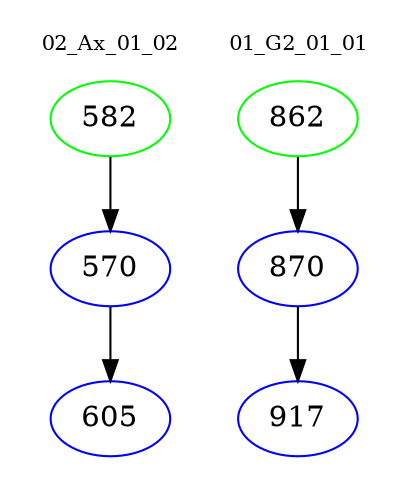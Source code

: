 digraph{
subgraph cluster_0 {
color = white
label = "02_Ax_01_02";
fontsize=10;
T0_582 [label="582", color="green"]
T0_582 -> T0_570 [color="black"]
T0_570 [label="570", color="blue"]
T0_570 -> T0_605 [color="black"]
T0_605 [label="605", color="blue"]
}
subgraph cluster_1 {
color = white
label = "01_G2_01_01";
fontsize=10;
T1_862 [label="862", color="green"]
T1_862 -> T1_870 [color="black"]
T1_870 [label="870", color="blue"]
T1_870 -> T1_917 [color="black"]
T1_917 [label="917", color="blue"]
}
}

